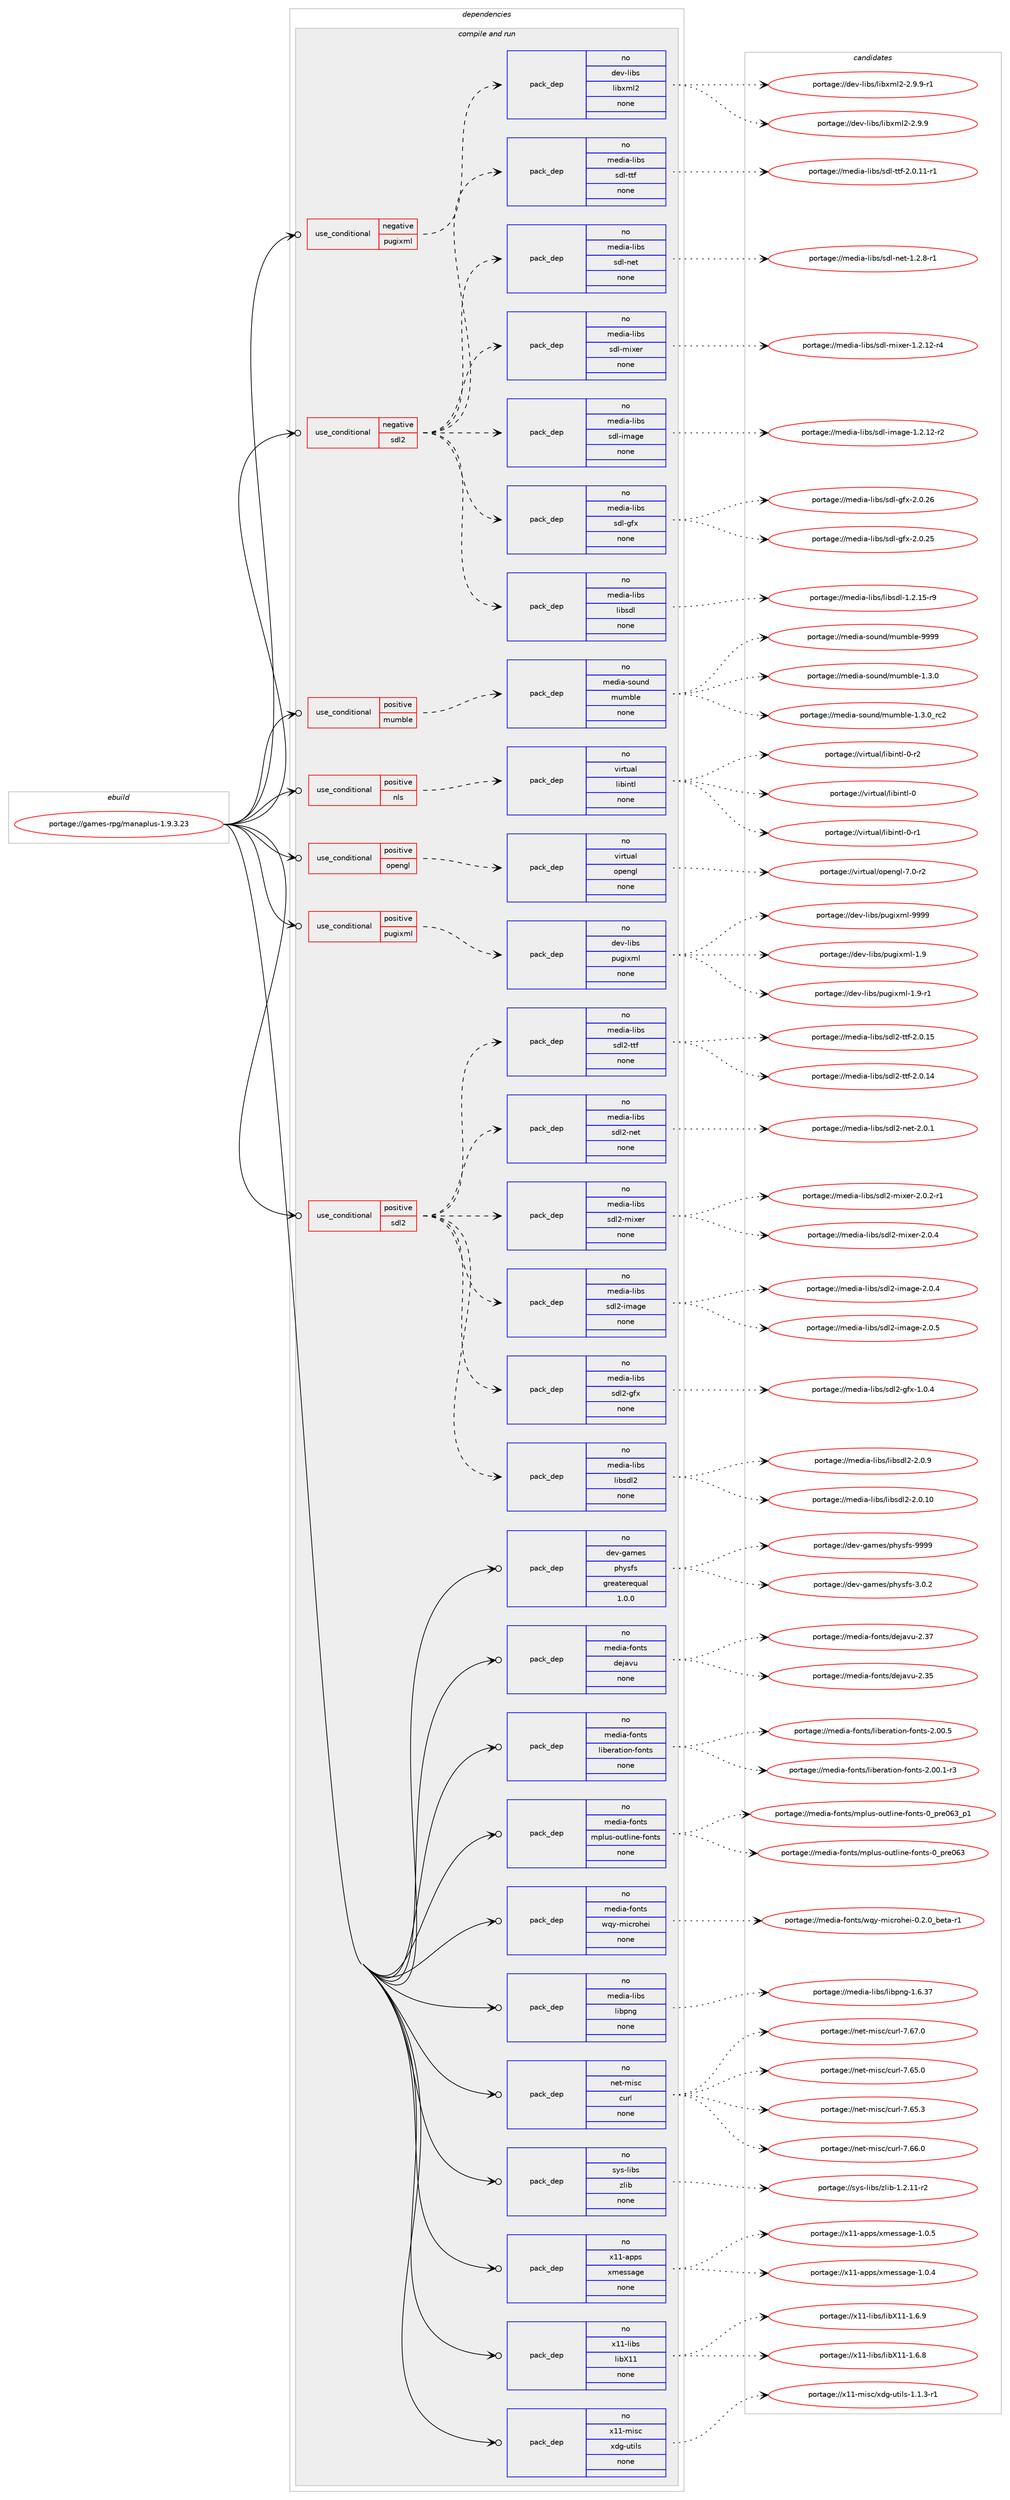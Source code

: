 digraph prolog {

# *************
# Graph options
# *************

newrank=true;
concentrate=true;
compound=true;
graph [rankdir=LR,fontname=Helvetica,fontsize=10,ranksep=1.5];#, ranksep=2.5, nodesep=0.2];
edge  [arrowhead=vee];
node  [fontname=Helvetica,fontsize=10];

# **********
# The ebuild
# **********

subgraph cluster_leftcol {
color=gray;
rank=same;
label=<<i>ebuild</i>>;
id [label="portage://games-rpg/manaplus-1.9.3.23", color=red, width=4, href="../games-rpg/manaplus-1.9.3.23.svg"];
}

# ****************
# The dependencies
# ****************

subgraph cluster_midcol {
color=gray;
label=<<i>dependencies</i>>;
subgraph cluster_compile {
fillcolor="#eeeeee";
style=filled;
label=<<i>compile</i>>;
}
subgraph cluster_compileandrun {
fillcolor="#eeeeee";
style=filled;
label=<<i>compile and run</i>>;
subgraph cond73612 {
dependency275749 [label=<<TABLE BORDER="0" CELLBORDER="1" CELLSPACING="0" CELLPADDING="4"><TR><TD ROWSPAN="3" CELLPADDING="10">use_conditional</TD></TR><TR><TD>negative</TD></TR><TR><TD>pugixml</TD></TR></TABLE>>, shape=none, color=red];
subgraph pack198116 {
dependency275750 [label=<<TABLE BORDER="0" CELLBORDER="1" CELLSPACING="0" CELLPADDING="4" WIDTH="220"><TR><TD ROWSPAN="6" CELLPADDING="30">pack_dep</TD></TR><TR><TD WIDTH="110">no</TD></TR><TR><TD>dev-libs</TD></TR><TR><TD>libxml2</TD></TR><TR><TD>none</TD></TR><TR><TD></TD></TR></TABLE>>, shape=none, color=blue];
}
dependency275749:e -> dependency275750:w [weight=20,style="dashed",arrowhead="vee"];
}
id:e -> dependency275749:w [weight=20,style="solid",arrowhead="odotvee"];
subgraph cond73613 {
dependency275751 [label=<<TABLE BORDER="0" CELLBORDER="1" CELLSPACING="0" CELLPADDING="4"><TR><TD ROWSPAN="3" CELLPADDING="10">use_conditional</TD></TR><TR><TD>negative</TD></TR><TR><TD>sdl2</TD></TR></TABLE>>, shape=none, color=red];
subgraph pack198117 {
dependency275752 [label=<<TABLE BORDER="0" CELLBORDER="1" CELLSPACING="0" CELLPADDING="4" WIDTH="220"><TR><TD ROWSPAN="6" CELLPADDING="30">pack_dep</TD></TR><TR><TD WIDTH="110">no</TD></TR><TR><TD>media-libs</TD></TR><TR><TD>libsdl</TD></TR><TR><TD>none</TD></TR><TR><TD></TD></TR></TABLE>>, shape=none, color=blue];
}
dependency275751:e -> dependency275752:w [weight=20,style="dashed",arrowhead="vee"];
subgraph pack198118 {
dependency275753 [label=<<TABLE BORDER="0" CELLBORDER="1" CELLSPACING="0" CELLPADDING="4" WIDTH="220"><TR><TD ROWSPAN="6" CELLPADDING="30">pack_dep</TD></TR><TR><TD WIDTH="110">no</TD></TR><TR><TD>media-libs</TD></TR><TR><TD>sdl-gfx</TD></TR><TR><TD>none</TD></TR><TR><TD></TD></TR></TABLE>>, shape=none, color=blue];
}
dependency275751:e -> dependency275753:w [weight=20,style="dashed",arrowhead="vee"];
subgraph pack198119 {
dependency275754 [label=<<TABLE BORDER="0" CELLBORDER="1" CELLSPACING="0" CELLPADDING="4" WIDTH="220"><TR><TD ROWSPAN="6" CELLPADDING="30">pack_dep</TD></TR><TR><TD WIDTH="110">no</TD></TR><TR><TD>media-libs</TD></TR><TR><TD>sdl-image</TD></TR><TR><TD>none</TD></TR><TR><TD></TD></TR></TABLE>>, shape=none, color=blue];
}
dependency275751:e -> dependency275754:w [weight=20,style="dashed",arrowhead="vee"];
subgraph pack198120 {
dependency275755 [label=<<TABLE BORDER="0" CELLBORDER="1" CELLSPACING="0" CELLPADDING="4" WIDTH="220"><TR><TD ROWSPAN="6" CELLPADDING="30">pack_dep</TD></TR><TR><TD WIDTH="110">no</TD></TR><TR><TD>media-libs</TD></TR><TR><TD>sdl-mixer</TD></TR><TR><TD>none</TD></TR><TR><TD></TD></TR></TABLE>>, shape=none, color=blue];
}
dependency275751:e -> dependency275755:w [weight=20,style="dashed",arrowhead="vee"];
subgraph pack198121 {
dependency275756 [label=<<TABLE BORDER="0" CELLBORDER="1" CELLSPACING="0" CELLPADDING="4" WIDTH="220"><TR><TD ROWSPAN="6" CELLPADDING="30">pack_dep</TD></TR><TR><TD WIDTH="110">no</TD></TR><TR><TD>media-libs</TD></TR><TR><TD>sdl-net</TD></TR><TR><TD>none</TD></TR><TR><TD></TD></TR></TABLE>>, shape=none, color=blue];
}
dependency275751:e -> dependency275756:w [weight=20,style="dashed",arrowhead="vee"];
subgraph pack198122 {
dependency275757 [label=<<TABLE BORDER="0" CELLBORDER="1" CELLSPACING="0" CELLPADDING="4" WIDTH="220"><TR><TD ROWSPAN="6" CELLPADDING="30">pack_dep</TD></TR><TR><TD WIDTH="110">no</TD></TR><TR><TD>media-libs</TD></TR><TR><TD>sdl-ttf</TD></TR><TR><TD>none</TD></TR><TR><TD></TD></TR></TABLE>>, shape=none, color=blue];
}
dependency275751:e -> dependency275757:w [weight=20,style="dashed",arrowhead="vee"];
}
id:e -> dependency275751:w [weight=20,style="solid",arrowhead="odotvee"];
subgraph cond73614 {
dependency275758 [label=<<TABLE BORDER="0" CELLBORDER="1" CELLSPACING="0" CELLPADDING="4"><TR><TD ROWSPAN="3" CELLPADDING="10">use_conditional</TD></TR><TR><TD>positive</TD></TR><TR><TD>mumble</TD></TR></TABLE>>, shape=none, color=red];
subgraph pack198123 {
dependency275759 [label=<<TABLE BORDER="0" CELLBORDER="1" CELLSPACING="0" CELLPADDING="4" WIDTH="220"><TR><TD ROWSPAN="6" CELLPADDING="30">pack_dep</TD></TR><TR><TD WIDTH="110">no</TD></TR><TR><TD>media-sound</TD></TR><TR><TD>mumble</TD></TR><TR><TD>none</TD></TR><TR><TD></TD></TR></TABLE>>, shape=none, color=blue];
}
dependency275758:e -> dependency275759:w [weight=20,style="dashed",arrowhead="vee"];
}
id:e -> dependency275758:w [weight=20,style="solid",arrowhead="odotvee"];
subgraph cond73615 {
dependency275760 [label=<<TABLE BORDER="0" CELLBORDER="1" CELLSPACING="0" CELLPADDING="4"><TR><TD ROWSPAN="3" CELLPADDING="10">use_conditional</TD></TR><TR><TD>positive</TD></TR><TR><TD>nls</TD></TR></TABLE>>, shape=none, color=red];
subgraph pack198124 {
dependency275761 [label=<<TABLE BORDER="0" CELLBORDER="1" CELLSPACING="0" CELLPADDING="4" WIDTH="220"><TR><TD ROWSPAN="6" CELLPADDING="30">pack_dep</TD></TR><TR><TD WIDTH="110">no</TD></TR><TR><TD>virtual</TD></TR><TR><TD>libintl</TD></TR><TR><TD>none</TD></TR><TR><TD></TD></TR></TABLE>>, shape=none, color=blue];
}
dependency275760:e -> dependency275761:w [weight=20,style="dashed",arrowhead="vee"];
}
id:e -> dependency275760:w [weight=20,style="solid",arrowhead="odotvee"];
subgraph cond73616 {
dependency275762 [label=<<TABLE BORDER="0" CELLBORDER="1" CELLSPACING="0" CELLPADDING="4"><TR><TD ROWSPAN="3" CELLPADDING="10">use_conditional</TD></TR><TR><TD>positive</TD></TR><TR><TD>opengl</TD></TR></TABLE>>, shape=none, color=red];
subgraph pack198125 {
dependency275763 [label=<<TABLE BORDER="0" CELLBORDER="1" CELLSPACING="0" CELLPADDING="4" WIDTH="220"><TR><TD ROWSPAN="6" CELLPADDING="30">pack_dep</TD></TR><TR><TD WIDTH="110">no</TD></TR><TR><TD>virtual</TD></TR><TR><TD>opengl</TD></TR><TR><TD>none</TD></TR><TR><TD></TD></TR></TABLE>>, shape=none, color=blue];
}
dependency275762:e -> dependency275763:w [weight=20,style="dashed",arrowhead="vee"];
}
id:e -> dependency275762:w [weight=20,style="solid",arrowhead="odotvee"];
subgraph cond73617 {
dependency275764 [label=<<TABLE BORDER="0" CELLBORDER="1" CELLSPACING="0" CELLPADDING="4"><TR><TD ROWSPAN="3" CELLPADDING="10">use_conditional</TD></TR><TR><TD>positive</TD></TR><TR><TD>pugixml</TD></TR></TABLE>>, shape=none, color=red];
subgraph pack198126 {
dependency275765 [label=<<TABLE BORDER="0" CELLBORDER="1" CELLSPACING="0" CELLPADDING="4" WIDTH="220"><TR><TD ROWSPAN="6" CELLPADDING="30">pack_dep</TD></TR><TR><TD WIDTH="110">no</TD></TR><TR><TD>dev-libs</TD></TR><TR><TD>pugixml</TD></TR><TR><TD>none</TD></TR><TR><TD></TD></TR></TABLE>>, shape=none, color=blue];
}
dependency275764:e -> dependency275765:w [weight=20,style="dashed",arrowhead="vee"];
}
id:e -> dependency275764:w [weight=20,style="solid",arrowhead="odotvee"];
subgraph cond73618 {
dependency275766 [label=<<TABLE BORDER="0" CELLBORDER="1" CELLSPACING="0" CELLPADDING="4"><TR><TD ROWSPAN="3" CELLPADDING="10">use_conditional</TD></TR><TR><TD>positive</TD></TR><TR><TD>sdl2</TD></TR></TABLE>>, shape=none, color=red];
subgraph pack198127 {
dependency275767 [label=<<TABLE BORDER="0" CELLBORDER="1" CELLSPACING="0" CELLPADDING="4" WIDTH="220"><TR><TD ROWSPAN="6" CELLPADDING="30">pack_dep</TD></TR><TR><TD WIDTH="110">no</TD></TR><TR><TD>media-libs</TD></TR><TR><TD>libsdl2</TD></TR><TR><TD>none</TD></TR><TR><TD></TD></TR></TABLE>>, shape=none, color=blue];
}
dependency275766:e -> dependency275767:w [weight=20,style="dashed",arrowhead="vee"];
subgraph pack198128 {
dependency275768 [label=<<TABLE BORDER="0" CELLBORDER="1" CELLSPACING="0" CELLPADDING="4" WIDTH="220"><TR><TD ROWSPAN="6" CELLPADDING="30">pack_dep</TD></TR><TR><TD WIDTH="110">no</TD></TR><TR><TD>media-libs</TD></TR><TR><TD>sdl2-gfx</TD></TR><TR><TD>none</TD></TR><TR><TD></TD></TR></TABLE>>, shape=none, color=blue];
}
dependency275766:e -> dependency275768:w [weight=20,style="dashed",arrowhead="vee"];
subgraph pack198129 {
dependency275769 [label=<<TABLE BORDER="0" CELLBORDER="1" CELLSPACING="0" CELLPADDING="4" WIDTH="220"><TR><TD ROWSPAN="6" CELLPADDING="30">pack_dep</TD></TR><TR><TD WIDTH="110">no</TD></TR><TR><TD>media-libs</TD></TR><TR><TD>sdl2-image</TD></TR><TR><TD>none</TD></TR><TR><TD></TD></TR></TABLE>>, shape=none, color=blue];
}
dependency275766:e -> dependency275769:w [weight=20,style="dashed",arrowhead="vee"];
subgraph pack198130 {
dependency275770 [label=<<TABLE BORDER="0" CELLBORDER="1" CELLSPACING="0" CELLPADDING="4" WIDTH="220"><TR><TD ROWSPAN="6" CELLPADDING="30">pack_dep</TD></TR><TR><TD WIDTH="110">no</TD></TR><TR><TD>media-libs</TD></TR><TR><TD>sdl2-mixer</TD></TR><TR><TD>none</TD></TR><TR><TD></TD></TR></TABLE>>, shape=none, color=blue];
}
dependency275766:e -> dependency275770:w [weight=20,style="dashed",arrowhead="vee"];
subgraph pack198131 {
dependency275771 [label=<<TABLE BORDER="0" CELLBORDER="1" CELLSPACING="0" CELLPADDING="4" WIDTH="220"><TR><TD ROWSPAN="6" CELLPADDING="30">pack_dep</TD></TR><TR><TD WIDTH="110">no</TD></TR><TR><TD>media-libs</TD></TR><TR><TD>sdl2-net</TD></TR><TR><TD>none</TD></TR><TR><TD></TD></TR></TABLE>>, shape=none, color=blue];
}
dependency275766:e -> dependency275771:w [weight=20,style="dashed",arrowhead="vee"];
subgraph pack198132 {
dependency275772 [label=<<TABLE BORDER="0" CELLBORDER="1" CELLSPACING="0" CELLPADDING="4" WIDTH="220"><TR><TD ROWSPAN="6" CELLPADDING="30">pack_dep</TD></TR><TR><TD WIDTH="110">no</TD></TR><TR><TD>media-libs</TD></TR><TR><TD>sdl2-ttf</TD></TR><TR><TD>none</TD></TR><TR><TD></TD></TR></TABLE>>, shape=none, color=blue];
}
dependency275766:e -> dependency275772:w [weight=20,style="dashed",arrowhead="vee"];
}
id:e -> dependency275766:w [weight=20,style="solid",arrowhead="odotvee"];
subgraph pack198133 {
dependency275773 [label=<<TABLE BORDER="0" CELLBORDER="1" CELLSPACING="0" CELLPADDING="4" WIDTH="220"><TR><TD ROWSPAN="6" CELLPADDING="30">pack_dep</TD></TR><TR><TD WIDTH="110">no</TD></TR><TR><TD>dev-games</TD></TR><TR><TD>physfs</TD></TR><TR><TD>greaterequal</TD></TR><TR><TD>1.0.0</TD></TR></TABLE>>, shape=none, color=blue];
}
id:e -> dependency275773:w [weight=20,style="solid",arrowhead="odotvee"];
subgraph pack198134 {
dependency275774 [label=<<TABLE BORDER="0" CELLBORDER="1" CELLSPACING="0" CELLPADDING="4" WIDTH="220"><TR><TD ROWSPAN="6" CELLPADDING="30">pack_dep</TD></TR><TR><TD WIDTH="110">no</TD></TR><TR><TD>media-fonts</TD></TR><TR><TD>dejavu</TD></TR><TR><TD>none</TD></TR><TR><TD></TD></TR></TABLE>>, shape=none, color=blue];
}
id:e -> dependency275774:w [weight=20,style="solid",arrowhead="odotvee"];
subgraph pack198135 {
dependency275775 [label=<<TABLE BORDER="0" CELLBORDER="1" CELLSPACING="0" CELLPADDING="4" WIDTH="220"><TR><TD ROWSPAN="6" CELLPADDING="30">pack_dep</TD></TR><TR><TD WIDTH="110">no</TD></TR><TR><TD>media-fonts</TD></TR><TR><TD>liberation-fonts</TD></TR><TR><TD>none</TD></TR><TR><TD></TD></TR></TABLE>>, shape=none, color=blue];
}
id:e -> dependency275775:w [weight=20,style="solid",arrowhead="odotvee"];
subgraph pack198136 {
dependency275776 [label=<<TABLE BORDER="0" CELLBORDER="1" CELLSPACING="0" CELLPADDING="4" WIDTH="220"><TR><TD ROWSPAN="6" CELLPADDING="30">pack_dep</TD></TR><TR><TD WIDTH="110">no</TD></TR><TR><TD>media-fonts</TD></TR><TR><TD>mplus-outline-fonts</TD></TR><TR><TD>none</TD></TR><TR><TD></TD></TR></TABLE>>, shape=none, color=blue];
}
id:e -> dependency275776:w [weight=20,style="solid",arrowhead="odotvee"];
subgraph pack198137 {
dependency275777 [label=<<TABLE BORDER="0" CELLBORDER="1" CELLSPACING="0" CELLPADDING="4" WIDTH="220"><TR><TD ROWSPAN="6" CELLPADDING="30">pack_dep</TD></TR><TR><TD WIDTH="110">no</TD></TR><TR><TD>media-fonts</TD></TR><TR><TD>wqy-microhei</TD></TR><TR><TD>none</TD></TR><TR><TD></TD></TR></TABLE>>, shape=none, color=blue];
}
id:e -> dependency275777:w [weight=20,style="solid",arrowhead="odotvee"];
subgraph pack198138 {
dependency275778 [label=<<TABLE BORDER="0" CELLBORDER="1" CELLSPACING="0" CELLPADDING="4" WIDTH="220"><TR><TD ROWSPAN="6" CELLPADDING="30">pack_dep</TD></TR><TR><TD WIDTH="110">no</TD></TR><TR><TD>media-libs</TD></TR><TR><TD>libpng</TD></TR><TR><TD>none</TD></TR><TR><TD></TD></TR></TABLE>>, shape=none, color=blue];
}
id:e -> dependency275778:w [weight=20,style="solid",arrowhead="odotvee"];
subgraph pack198139 {
dependency275779 [label=<<TABLE BORDER="0" CELLBORDER="1" CELLSPACING="0" CELLPADDING="4" WIDTH="220"><TR><TD ROWSPAN="6" CELLPADDING="30">pack_dep</TD></TR><TR><TD WIDTH="110">no</TD></TR><TR><TD>net-misc</TD></TR><TR><TD>curl</TD></TR><TR><TD>none</TD></TR><TR><TD></TD></TR></TABLE>>, shape=none, color=blue];
}
id:e -> dependency275779:w [weight=20,style="solid",arrowhead="odotvee"];
subgraph pack198140 {
dependency275780 [label=<<TABLE BORDER="0" CELLBORDER="1" CELLSPACING="0" CELLPADDING="4" WIDTH="220"><TR><TD ROWSPAN="6" CELLPADDING="30">pack_dep</TD></TR><TR><TD WIDTH="110">no</TD></TR><TR><TD>sys-libs</TD></TR><TR><TD>zlib</TD></TR><TR><TD>none</TD></TR><TR><TD></TD></TR></TABLE>>, shape=none, color=blue];
}
id:e -> dependency275780:w [weight=20,style="solid",arrowhead="odotvee"];
subgraph pack198141 {
dependency275781 [label=<<TABLE BORDER="0" CELLBORDER="1" CELLSPACING="0" CELLPADDING="4" WIDTH="220"><TR><TD ROWSPAN="6" CELLPADDING="30">pack_dep</TD></TR><TR><TD WIDTH="110">no</TD></TR><TR><TD>x11-apps</TD></TR><TR><TD>xmessage</TD></TR><TR><TD>none</TD></TR><TR><TD></TD></TR></TABLE>>, shape=none, color=blue];
}
id:e -> dependency275781:w [weight=20,style="solid",arrowhead="odotvee"];
subgraph pack198142 {
dependency275782 [label=<<TABLE BORDER="0" CELLBORDER="1" CELLSPACING="0" CELLPADDING="4" WIDTH="220"><TR><TD ROWSPAN="6" CELLPADDING="30">pack_dep</TD></TR><TR><TD WIDTH="110">no</TD></TR><TR><TD>x11-libs</TD></TR><TR><TD>libX11</TD></TR><TR><TD>none</TD></TR><TR><TD></TD></TR></TABLE>>, shape=none, color=blue];
}
id:e -> dependency275782:w [weight=20,style="solid",arrowhead="odotvee"];
subgraph pack198143 {
dependency275783 [label=<<TABLE BORDER="0" CELLBORDER="1" CELLSPACING="0" CELLPADDING="4" WIDTH="220"><TR><TD ROWSPAN="6" CELLPADDING="30">pack_dep</TD></TR><TR><TD WIDTH="110">no</TD></TR><TR><TD>x11-misc</TD></TR><TR><TD>xdg-utils</TD></TR><TR><TD>none</TD></TR><TR><TD></TD></TR></TABLE>>, shape=none, color=blue];
}
id:e -> dependency275783:w [weight=20,style="solid",arrowhead="odotvee"];
}
subgraph cluster_run {
fillcolor="#eeeeee";
style=filled;
label=<<i>run</i>>;
}
}

# **************
# The candidates
# **************

subgraph cluster_choices {
rank=same;
color=gray;
label=<<i>candidates</i>>;

subgraph choice198116 {
color=black;
nodesep=1;
choiceportage1001011184510810598115471081059812010910850455046574657 [label="portage://dev-libs/libxml2-2.9.9", color=red, width=4,href="../dev-libs/libxml2-2.9.9.svg"];
choiceportage10010111845108105981154710810598120109108504550465746574511449 [label="portage://dev-libs/libxml2-2.9.9-r1", color=red, width=4,href="../dev-libs/libxml2-2.9.9-r1.svg"];
dependency275750:e -> choiceportage1001011184510810598115471081059812010910850455046574657:w [style=dotted,weight="100"];
dependency275750:e -> choiceportage10010111845108105981154710810598120109108504550465746574511449:w [style=dotted,weight="100"];
}
subgraph choice198117 {
color=black;
nodesep=1;
choiceportage1091011001059745108105981154710810598115100108454946504649534511457 [label="portage://media-libs/libsdl-1.2.15-r9", color=red, width=4,href="../media-libs/libsdl-1.2.15-r9.svg"];
dependency275752:e -> choiceportage1091011001059745108105981154710810598115100108454946504649534511457:w [style=dotted,weight="100"];
}
subgraph choice198118 {
color=black;
nodesep=1;
choiceportage109101100105974510810598115471151001084510310212045504648465053 [label="portage://media-libs/sdl-gfx-2.0.25", color=red, width=4,href="../media-libs/sdl-gfx-2.0.25.svg"];
choiceportage109101100105974510810598115471151001084510310212045504648465054 [label="portage://media-libs/sdl-gfx-2.0.26", color=red, width=4,href="../media-libs/sdl-gfx-2.0.26.svg"];
dependency275753:e -> choiceportage109101100105974510810598115471151001084510310212045504648465053:w [style=dotted,weight="100"];
dependency275753:e -> choiceportage109101100105974510810598115471151001084510310212045504648465054:w [style=dotted,weight="100"];
}
subgraph choice198119 {
color=black;
nodesep=1;
choiceportage109101100105974510810598115471151001084510510997103101454946504649504511450 [label="portage://media-libs/sdl-image-1.2.12-r2", color=red, width=4,href="../media-libs/sdl-image-1.2.12-r2.svg"];
dependency275754:e -> choiceportage109101100105974510810598115471151001084510510997103101454946504649504511450:w [style=dotted,weight="100"];
}
subgraph choice198120 {
color=black;
nodesep=1;
choiceportage1091011001059745108105981154711510010845109105120101114454946504649504511452 [label="portage://media-libs/sdl-mixer-1.2.12-r4", color=red, width=4,href="../media-libs/sdl-mixer-1.2.12-r4.svg"];
dependency275755:e -> choiceportage1091011001059745108105981154711510010845109105120101114454946504649504511452:w [style=dotted,weight="100"];
}
subgraph choice198121 {
color=black;
nodesep=1;
choiceportage10910110010597451081059811547115100108451101011164549465046564511449 [label="portage://media-libs/sdl-net-1.2.8-r1", color=red, width=4,href="../media-libs/sdl-net-1.2.8-r1.svg"];
dependency275756:e -> choiceportage10910110010597451081059811547115100108451101011164549465046564511449:w [style=dotted,weight="100"];
}
subgraph choice198122 {
color=black;
nodesep=1;
choiceportage1091011001059745108105981154711510010845116116102455046484649494511449 [label="portage://media-libs/sdl-ttf-2.0.11-r1", color=red, width=4,href="../media-libs/sdl-ttf-2.0.11-r1.svg"];
dependency275757:e -> choiceportage1091011001059745108105981154711510010845116116102455046484649494511449:w [style=dotted,weight="100"];
}
subgraph choice198123 {
color=black;
nodesep=1;
choiceportage10910110010597451151111171101004710911710998108101454946514648 [label="portage://media-sound/mumble-1.3.0", color=red, width=4,href="../media-sound/mumble-1.3.0.svg"];
choiceportage10910110010597451151111171101004710911710998108101454946514648951149950 [label="portage://media-sound/mumble-1.3.0_rc2", color=red, width=4,href="../media-sound/mumble-1.3.0_rc2.svg"];
choiceportage109101100105974511511111711010047109117109981081014557575757 [label="portage://media-sound/mumble-9999", color=red, width=4,href="../media-sound/mumble-9999.svg"];
dependency275759:e -> choiceportage10910110010597451151111171101004710911710998108101454946514648:w [style=dotted,weight="100"];
dependency275759:e -> choiceportage10910110010597451151111171101004710911710998108101454946514648951149950:w [style=dotted,weight="100"];
dependency275759:e -> choiceportage109101100105974511511111711010047109117109981081014557575757:w [style=dotted,weight="100"];
}
subgraph choice198124 {
color=black;
nodesep=1;
choiceportage1181051141161179710847108105981051101161084548 [label="portage://virtual/libintl-0", color=red, width=4,href="../virtual/libintl-0.svg"];
choiceportage11810511411611797108471081059810511011610845484511449 [label="portage://virtual/libintl-0-r1", color=red, width=4,href="../virtual/libintl-0-r1.svg"];
choiceportage11810511411611797108471081059810511011610845484511450 [label="portage://virtual/libintl-0-r2", color=red, width=4,href="../virtual/libintl-0-r2.svg"];
dependency275761:e -> choiceportage1181051141161179710847108105981051101161084548:w [style=dotted,weight="100"];
dependency275761:e -> choiceportage11810511411611797108471081059810511011610845484511449:w [style=dotted,weight="100"];
dependency275761:e -> choiceportage11810511411611797108471081059810511011610845484511450:w [style=dotted,weight="100"];
}
subgraph choice198125 {
color=black;
nodesep=1;
choiceportage1181051141161179710847111112101110103108455546484511450 [label="portage://virtual/opengl-7.0-r2", color=red, width=4,href="../virtual/opengl-7.0-r2.svg"];
dependency275763:e -> choiceportage1181051141161179710847111112101110103108455546484511450:w [style=dotted,weight="100"];
}
subgraph choice198126 {
color=black;
nodesep=1;
choiceportage10010111845108105981154711211710310512010910845494657 [label="portage://dev-libs/pugixml-1.9", color=red, width=4,href="../dev-libs/pugixml-1.9.svg"];
choiceportage100101118451081059811547112117103105120109108454946574511449 [label="portage://dev-libs/pugixml-1.9-r1", color=red, width=4,href="../dev-libs/pugixml-1.9-r1.svg"];
choiceportage1001011184510810598115471121171031051201091084557575757 [label="portage://dev-libs/pugixml-9999", color=red, width=4,href="../dev-libs/pugixml-9999.svg"];
dependency275765:e -> choiceportage10010111845108105981154711211710310512010910845494657:w [style=dotted,weight="100"];
dependency275765:e -> choiceportage100101118451081059811547112117103105120109108454946574511449:w [style=dotted,weight="100"];
dependency275765:e -> choiceportage1001011184510810598115471121171031051201091084557575757:w [style=dotted,weight="100"];
}
subgraph choice198127 {
color=black;
nodesep=1;
choiceportage10910110010597451081059811547108105981151001085045504648464948 [label="portage://media-libs/libsdl2-2.0.10", color=red, width=4,href="../media-libs/libsdl2-2.0.10.svg"];
choiceportage109101100105974510810598115471081059811510010850455046484657 [label="portage://media-libs/libsdl2-2.0.9", color=red, width=4,href="../media-libs/libsdl2-2.0.9.svg"];
dependency275767:e -> choiceportage10910110010597451081059811547108105981151001085045504648464948:w [style=dotted,weight="100"];
dependency275767:e -> choiceportage109101100105974510810598115471081059811510010850455046484657:w [style=dotted,weight="100"];
}
subgraph choice198128 {
color=black;
nodesep=1;
choiceportage109101100105974510810598115471151001085045103102120454946484652 [label="portage://media-libs/sdl2-gfx-1.0.4", color=red, width=4,href="../media-libs/sdl2-gfx-1.0.4.svg"];
dependency275768:e -> choiceportage109101100105974510810598115471151001085045103102120454946484652:w [style=dotted,weight="100"];
}
subgraph choice198129 {
color=black;
nodesep=1;
choiceportage10910110010597451081059811547115100108504510510997103101455046484652 [label="portage://media-libs/sdl2-image-2.0.4", color=red, width=4,href="../media-libs/sdl2-image-2.0.4.svg"];
choiceportage10910110010597451081059811547115100108504510510997103101455046484653 [label="portage://media-libs/sdl2-image-2.0.5", color=red, width=4,href="../media-libs/sdl2-image-2.0.5.svg"];
dependency275769:e -> choiceportage10910110010597451081059811547115100108504510510997103101455046484652:w [style=dotted,weight="100"];
dependency275769:e -> choiceportage10910110010597451081059811547115100108504510510997103101455046484653:w [style=dotted,weight="100"];
}
subgraph choice198130 {
color=black;
nodesep=1;
choiceportage1091011001059745108105981154711510010850451091051201011144550464846504511449 [label="portage://media-libs/sdl2-mixer-2.0.2-r1", color=red, width=4,href="../media-libs/sdl2-mixer-2.0.2-r1.svg"];
choiceportage109101100105974510810598115471151001085045109105120101114455046484652 [label="portage://media-libs/sdl2-mixer-2.0.4", color=red, width=4,href="../media-libs/sdl2-mixer-2.0.4.svg"];
dependency275770:e -> choiceportage1091011001059745108105981154711510010850451091051201011144550464846504511449:w [style=dotted,weight="100"];
dependency275770:e -> choiceportage109101100105974510810598115471151001085045109105120101114455046484652:w [style=dotted,weight="100"];
}
subgraph choice198131 {
color=black;
nodesep=1;
choiceportage109101100105974510810598115471151001085045110101116455046484649 [label="portage://media-libs/sdl2-net-2.0.1", color=red, width=4,href="../media-libs/sdl2-net-2.0.1.svg"];
dependency275771:e -> choiceportage109101100105974510810598115471151001085045110101116455046484649:w [style=dotted,weight="100"];
}
subgraph choice198132 {
color=black;
nodesep=1;
choiceportage10910110010597451081059811547115100108504511611610245504648464952 [label="portage://media-libs/sdl2-ttf-2.0.14", color=red, width=4,href="../media-libs/sdl2-ttf-2.0.14.svg"];
choiceportage10910110010597451081059811547115100108504511611610245504648464953 [label="portage://media-libs/sdl2-ttf-2.0.15", color=red, width=4,href="../media-libs/sdl2-ttf-2.0.15.svg"];
dependency275772:e -> choiceportage10910110010597451081059811547115100108504511611610245504648464952:w [style=dotted,weight="100"];
dependency275772:e -> choiceportage10910110010597451081059811547115100108504511611610245504648464953:w [style=dotted,weight="100"];
}
subgraph choice198133 {
color=black;
nodesep=1;
choiceportage100101118451039710910111547112104121115102115455146484650 [label="portage://dev-games/physfs-3.0.2", color=red, width=4,href="../dev-games/physfs-3.0.2.svg"];
choiceportage1001011184510397109101115471121041211151021154557575757 [label="portage://dev-games/physfs-9999", color=red, width=4,href="../dev-games/physfs-9999.svg"];
dependency275773:e -> choiceportage100101118451039710910111547112104121115102115455146484650:w [style=dotted,weight="100"];
dependency275773:e -> choiceportage1001011184510397109101115471121041211151021154557575757:w [style=dotted,weight="100"];
}
subgraph choice198134 {
color=black;
nodesep=1;
choiceportage109101100105974510211111011611547100101106971181174550465153 [label="portage://media-fonts/dejavu-2.35", color=red, width=4,href="../media-fonts/dejavu-2.35.svg"];
choiceportage109101100105974510211111011611547100101106971181174550465155 [label="portage://media-fonts/dejavu-2.37", color=red, width=4,href="../media-fonts/dejavu-2.37.svg"];
dependency275774:e -> choiceportage109101100105974510211111011611547100101106971181174550465153:w [style=dotted,weight="100"];
dependency275774:e -> choiceportage109101100105974510211111011611547100101106971181174550465155:w [style=dotted,weight="100"];
}
subgraph choice198135 {
color=black;
nodesep=1;
choiceportage109101100105974510211111011611547108105981011149711610511111045102111110116115455046484846494511451 [label="portage://media-fonts/liberation-fonts-2.00.1-r3", color=red, width=4,href="../media-fonts/liberation-fonts-2.00.1-r3.svg"];
choiceportage10910110010597451021111101161154710810598101114971161051111104510211111011611545504648484653 [label="portage://media-fonts/liberation-fonts-2.00.5", color=red, width=4,href="../media-fonts/liberation-fonts-2.00.5.svg"];
dependency275775:e -> choiceportage109101100105974510211111011611547108105981011149711610511111045102111110116115455046484846494511451:w [style=dotted,weight="100"];
dependency275775:e -> choiceportage10910110010597451021111101161154710810598101114971161051111104510211111011611545504648484653:w [style=dotted,weight="100"];
}
subgraph choice198136 {
color=black;
nodesep=1;
choiceportage1091011001059745102111110116115471091121081171154511111711610810511010145102111110116115454895112114101485451 [label="portage://media-fonts/mplus-outline-fonts-0_pre063", color=red, width=4,href="../media-fonts/mplus-outline-fonts-0_pre063.svg"];
choiceportage10910110010597451021111101161154710911210811711545111117116108105110101451021111101161154548951121141014854519511249 [label="portage://media-fonts/mplus-outline-fonts-0_pre063_p1", color=red, width=4,href="../media-fonts/mplus-outline-fonts-0_pre063_p1.svg"];
dependency275776:e -> choiceportage1091011001059745102111110116115471091121081171154511111711610810511010145102111110116115454895112114101485451:w [style=dotted,weight="100"];
dependency275776:e -> choiceportage10910110010597451021111101161154710911210811711545111117116108105110101451021111101161154548951121141014854519511249:w [style=dotted,weight="100"];
}
subgraph choice198137 {
color=black;
nodesep=1;
choiceportage10910110010597451021111101161154711911312145109105991141111041011054548465046489598101116974511449 [label="portage://media-fonts/wqy-microhei-0.2.0_beta-r1", color=red, width=4,href="../media-fonts/wqy-microhei-0.2.0_beta-r1.svg"];
dependency275777:e -> choiceportage10910110010597451021111101161154711911312145109105991141111041011054548465046489598101116974511449:w [style=dotted,weight="100"];
}
subgraph choice198138 {
color=black;
nodesep=1;
choiceportage109101100105974510810598115471081059811211010345494654465155 [label="portage://media-libs/libpng-1.6.37", color=red, width=4,href="../media-libs/libpng-1.6.37.svg"];
dependency275778:e -> choiceportage109101100105974510810598115471081059811211010345494654465155:w [style=dotted,weight="100"];
}
subgraph choice198139 {
color=black;
nodesep=1;
choiceportage1101011164510910511599479911711410845554654534648 [label="portage://net-misc/curl-7.65.0", color=red, width=4,href="../net-misc/curl-7.65.0.svg"];
choiceportage1101011164510910511599479911711410845554654534651 [label="portage://net-misc/curl-7.65.3", color=red, width=4,href="../net-misc/curl-7.65.3.svg"];
choiceportage1101011164510910511599479911711410845554654544648 [label="portage://net-misc/curl-7.66.0", color=red, width=4,href="../net-misc/curl-7.66.0.svg"];
choiceportage1101011164510910511599479911711410845554654554648 [label="portage://net-misc/curl-7.67.0", color=red, width=4,href="../net-misc/curl-7.67.0.svg"];
dependency275779:e -> choiceportage1101011164510910511599479911711410845554654534648:w [style=dotted,weight="100"];
dependency275779:e -> choiceportage1101011164510910511599479911711410845554654534651:w [style=dotted,weight="100"];
dependency275779:e -> choiceportage1101011164510910511599479911711410845554654544648:w [style=dotted,weight="100"];
dependency275779:e -> choiceportage1101011164510910511599479911711410845554654554648:w [style=dotted,weight="100"];
}
subgraph choice198140 {
color=black;
nodesep=1;
choiceportage11512111545108105981154712210810598454946504649494511450 [label="portage://sys-libs/zlib-1.2.11-r2", color=red, width=4,href="../sys-libs/zlib-1.2.11-r2.svg"];
dependency275780:e -> choiceportage11512111545108105981154712210810598454946504649494511450:w [style=dotted,weight="100"];
}
subgraph choice198141 {
color=black;
nodesep=1;
choiceportage120494945971121121154712010910111511597103101454946484652 [label="portage://x11-apps/xmessage-1.0.4", color=red, width=4,href="../x11-apps/xmessage-1.0.4.svg"];
choiceportage120494945971121121154712010910111511597103101454946484653 [label="portage://x11-apps/xmessage-1.0.5", color=red, width=4,href="../x11-apps/xmessage-1.0.5.svg"];
dependency275781:e -> choiceportage120494945971121121154712010910111511597103101454946484652:w [style=dotted,weight="100"];
dependency275781:e -> choiceportage120494945971121121154712010910111511597103101454946484653:w [style=dotted,weight="100"];
}
subgraph choice198142 {
color=black;
nodesep=1;
choiceportage120494945108105981154710810598884949454946544656 [label="portage://x11-libs/libX11-1.6.8", color=red, width=4,href="../x11-libs/libX11-1.6.8.svg"];
choiceportage120494945108105981154710810598884949454946544657 [label="portage://x11-libs/libX11-1.6.9", color=red, width=4,href="../x11-libs/libX11-1.6.9.svg"];
dependency275782:e -> choiceportage120494945108105981154710810598884949454946544656:w [style=dotted,weight="100"];
dependency275782:e -> choiceportage120494945108105981154710810598884949454946544657:w [style=dotted,weight="100"];
}
subgraph choice198143 {
color=black;
nodesep=1;
choiceportage1204949451091051159947120100103451171161051081154549464946514511449 [label="portage://x11-misc/xdg-utils-1.1.3-r1", color=red, width=4,href="../x11-misc/xdg-utils-1.1.3-r1.svg"];
dependency275783:e -> choiceportage1204949451091051159947120100103451171161051081154549464946514511449:w [style=dotted,weight="100"];
}
}

}
